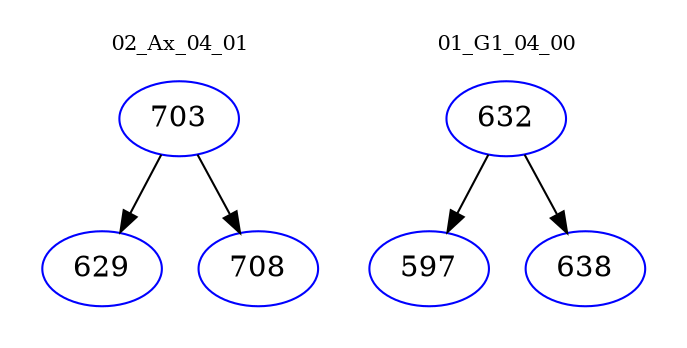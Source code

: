 digraph{
subgraph cluster_0 {
color = white
label = "02_Ax_04_01";
fontsize=10;
T0_703 [label="703", color="blue"]
T0_703 -> T0_629 [color="black"]
T0_629 [label="629", color="blue"]
T0_703 -> T0_708 [color="black"]
T0_708 [label="708", color="blue"]
}
subgraph cluster_1 {
color = white
label = "01_G1_04_00";
fontsize=10;
T1_632 [label="632", color="blue"]
T1_632 -> T1_597 [color="black"]
T1_597 [label="597", color="blue"]
T1_632 -> T1_638 [color="black"]
T1_638 [label="638", color="blue"]
}
}
